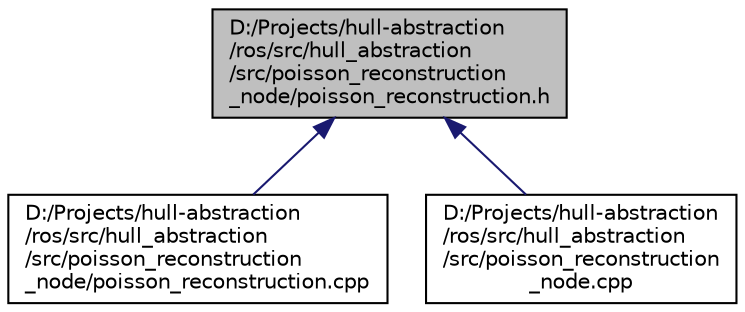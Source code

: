 digraph "D:/Projects/hull-abstraction/ros/src/hull_abstraction/src/poisson_reconstruction_node/poisson_reconstruction.h"
{
 // INTERACTIVE_SVG=YES
 // LATEX_PDF_SIZE
  edge [fontname="Helvetica",fontsize="10",labelfontname="Helvetica",labelfontsize="10"];
  node [fontname="Helvetica",fontsize="10",shape=record];
  Node1 [label="D:/Projects/hull-abstraction\l/ros/src/hull_abstraction\l/src/poisson_reconstruction\l_node/poisson_reconstruction.h",height=0.2,width=0.4,color="black", fillcolor="grey75", style="filled", fontcolor="black",tooltip="Framework of Poisson reconstruction node."];
  Node1 -> Node2 [dir="back",color="midnightblue",fontsize="10",style="solid",fontname="Helvetica"];
  Node2 [label="D:/Projects/hull-abstraction\l/ros/src/hull_abstraction\l/src/poisson_reconstruction\l_node/poisson_reconstruction.cpp",height=0.2,width=0.4,color="black", fillcolor="white", style="filled",URL="$poisson__reconstruction_8cpp.html",tooltip=" "];
  Node1 -> Node3 [dir="back",color="midnightblue",fontsize="10",style="solid",fontname="Helvetica"];
  Node3 [label="D:/Projects/hull-abstraction\l/ros/src/hull_abstraction\l/src/poisson_reconstruction\l_node.cpp",height=0.2,width=0.4,color="black", fillcolor="white", style="filled",URL="$poisson__reconstruction__node_8cpp.html",tooltip=" "];
}
